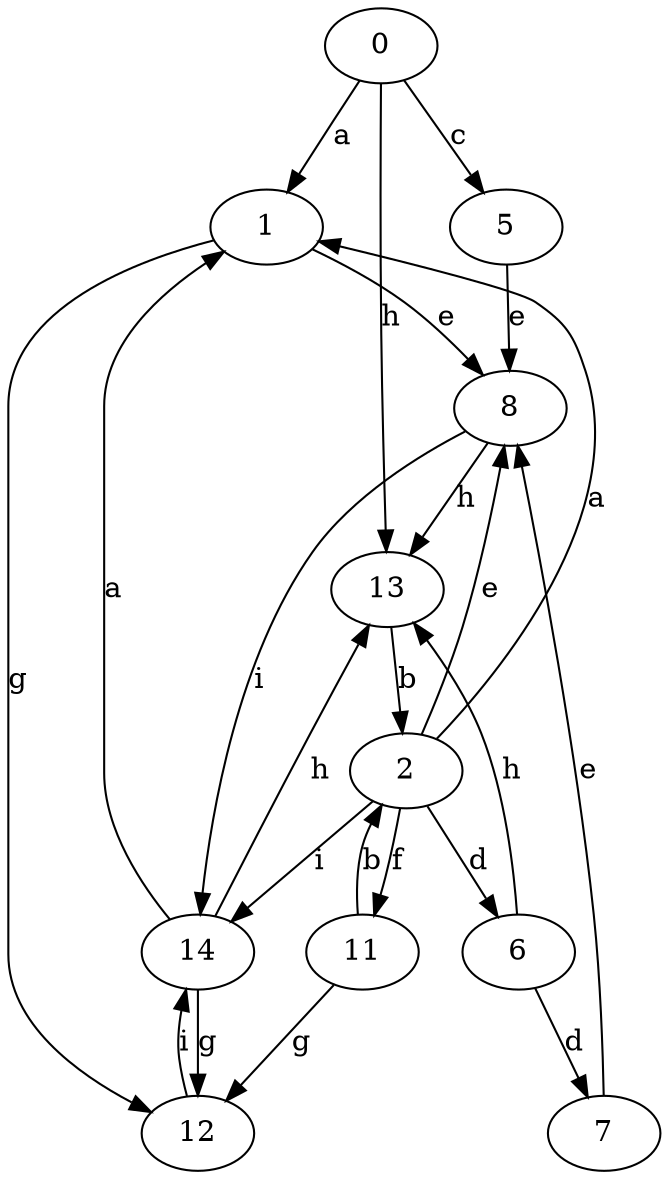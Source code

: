 strict digraph  {
0;
1;
2;
5;
6;
7;
8;
11;
12;
13;
14;
0 -> 1  [label=a];
0 -> 5  [label=c];
0 -> 13  [label=h];
1 -> 8  [label=e];
1 -> 12  [label=g];
2 -> 1  [label=a];
2 -> 6  [label=d];
2 -> 8  [label=e];
2 -> 11  [label=f];
2 -> 14  [label=i];
5 -> 8  [label=e];
6 -> 7  [label=d];
6 -> 13  [label=h];
7 -> 8  [label=e];
8 -> 13  [label=h];
8 -> 14  [label=i];
11 -> 2  [label=b];
11 -> 12  [label=g];
12 -> 14  [label=i];
13 -> 2  [label=b];
14 -> 1  [label=a];
14 -> 12  [label=g];
14 -> 13  [label=h];
}

